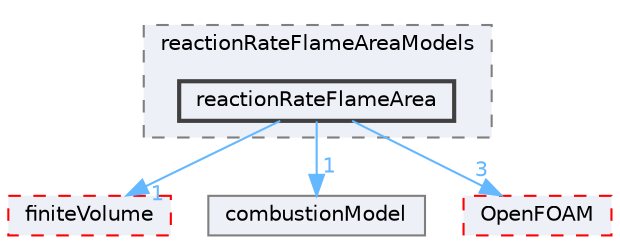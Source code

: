 digraph "src/combustionModels/FSD/reactionRateFlameAreaModels/reactionRateFlameArea"
{
 // LATEX_PDF_SIZE
  bgcolor="transparent";
  edge [fontname=Helvetica,fontsize=10,labelfontname=Helvetica,labelfontsize=10];
  node [fontname=Helvetica,fontsize=10,shape=box,height=0.2,width=0.4];
  compound=true
  subgraph clusterdir_9c3d91a4b7d61f179fd934e74cf0e426 {
    graph [ bgcolor="#edf0f7", pencolor="grey50", label="reactionRateFlameAreaModels", fontname=Helvetica,fontsize=10 style="filled,dashed", URL="dir_9c3d91a4b7d61f179fd934e74cf0e426.html",tooltip=""]
  dir_2dacc9fa3aabc968c051eebe3e79b972 [label="reactionRateFlameArea", fillcolor="#edf0f7", color="grey25", style="filled,bold", URL="dir_2dacc9fa3aabc968c051eebe3e79b972.html",tooltip=""];
  }
  dir_9bd15774b555cf7259a6fa18f99fe99b [label="finiteVolume", fillcolor="#edf0f7", color="red", style="filled,dashed", URL="dir_9bd15774b555cf7259a6fa18f99fe99b.html",tooltip=""];
  dir_cf7b61e9dee2eed7a2c89936088862b3 [label="combustionModel", fillcolor="#edf0f7", color="grey50", style="filled", URL="dir_cf7b61e9dee2eed7a2c89936088862b3.html",tooltip=""];
  dir_c5473ff19b20e6ec4dfe5c310b3778a8 [label="OpenFOAM", fillcolor="#edf0f7", color="red", style="filled,dashed", URL="dir_c5473ff19b20e6ec4dfe5c310b3778a8.html",tooltip=""];
  dir_2dacc9fa3aabc968c051eebe3e79b972->dir_9bd15774b555cf7259a6fa18f99fe99b [headlabel="1", labeldistance=1.5 headhref="dir_003238_001387.html" href="dir_003238_001387.html" color="steelblue1" fontcolor="steelblue1"];
  dir_2dacc9fa3aabc968c051eebe3e79b972->dir_c5473ff19b20e6ec4dfe5c310b3778a8 [headlabel="3", labeldistance=1.5 headhref="dir_003238_002695.html" href="dir_003238_002695.html" color="steelblue1" fontcolor="steelblue1"];
  dir_2dacc9fa3aabc968c051eebe3e79b972->dir_cf7b61e9dee2eed7a2c89936088862b3 [headlabel="1", labeldistance=1.5 headhref="dir_003238_000547.html" href="dir_003238_000547.html" color="steelblue1" fontcolor="steelblue1"];
}
